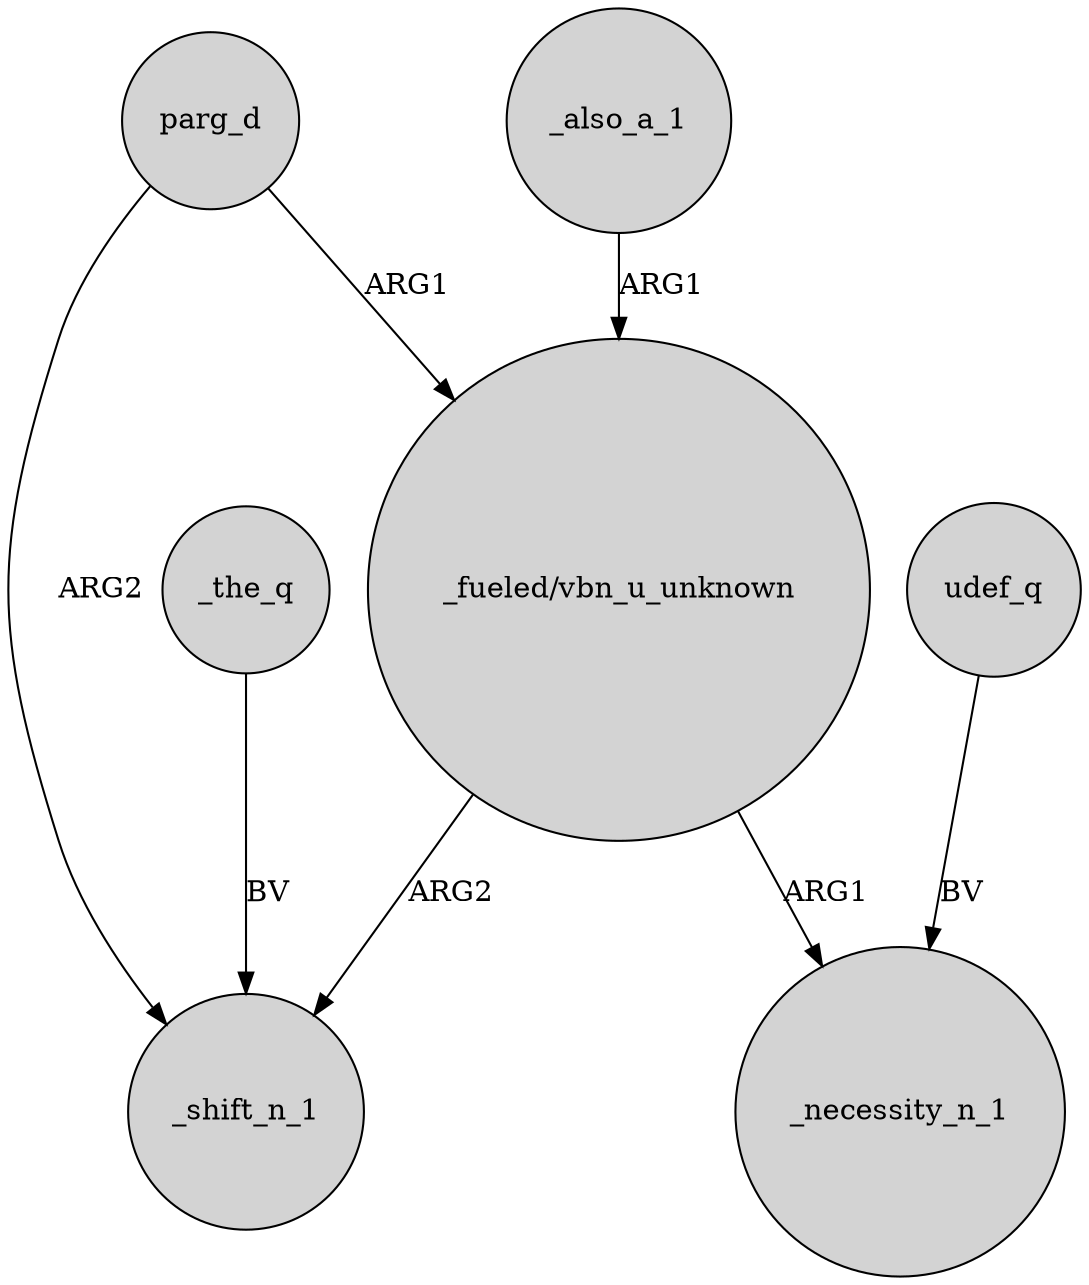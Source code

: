 digraph {
	node [shape=circle style=filled]
	parg_d -> _shift_n_1 [label=ARG2]
	_also_a_1 -> "_fueled/vbn_u_unknown" [label=ARG1]
	"_fueled/vbn_u_unknown" -> _shift_n_1 [label=ARG2]
	parg_d -> "_fueled/vbn_u_unknown" [label=ARG1]
	"_fueled/vbn_u_unknown" -> _necessity_n_1 [label=ARG1]
	udef_q -> _necessity_n_1 [label=BV]
	_the_q -> _shift_n_1 [label=BV]
}
